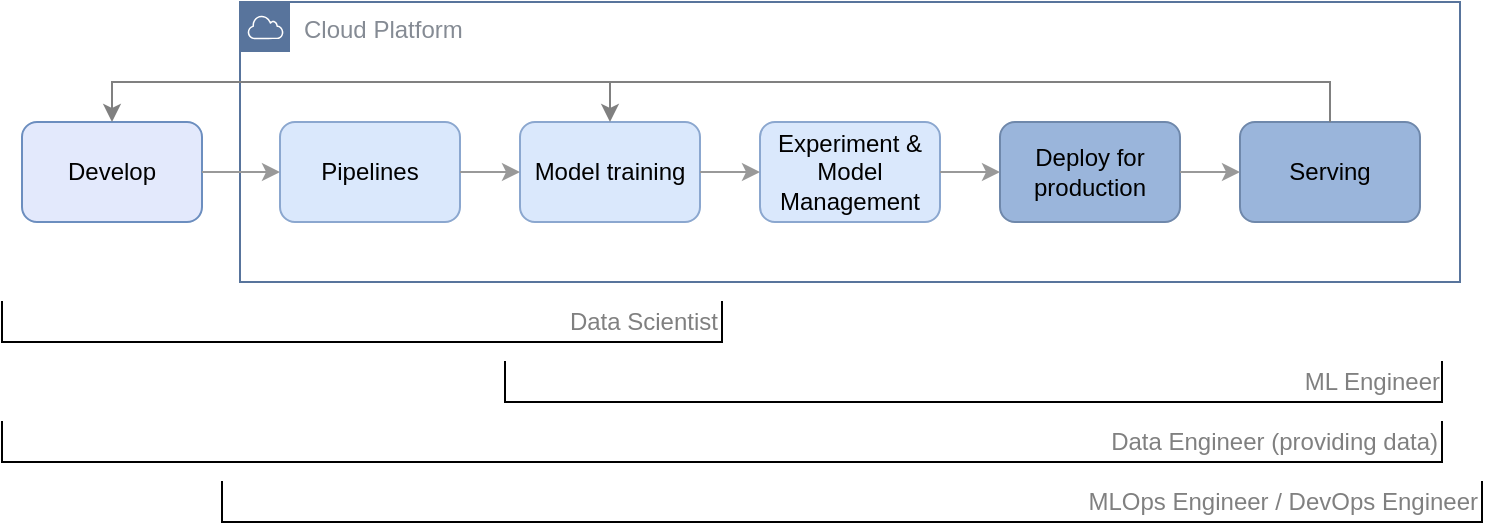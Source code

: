 <mxfile version="20.8.16" type="device"><diagram name="Seite-1" id="etC2ij1LnTKjosMqtqcl"><mxGraphModel dx="1014" dy="749" grid="1" gridSize="10" guides="1" tooltips="1" connect="1" arrows="1" fold="1" page="1" pageScale="1" pageWidth="827" pageHeight="1169" math="0" shadow="0"><root><mxCell id="0"/><mxCell id="1" parent="0"/><mxCell id="3x5wold2eoMkaDa96R5D-6" value="ML Engineer" style="shape=partialRectangle;whiteSpace=wrap;html=1;bottom=1;right=1;left=1;top=0;fillColor=none;routingCenterX=-0.5;align=right;fontColor=#808080;" vertex="1" parent="1"><mxGeometry x="291.5" y="800" width="468.5" height="20" as="geometry"/></mxCell><mxCell id="3x5wold2eoMkaDa96R5D-7" value="Data Engineer (providing data)" style="shape=partialRectangle;whiteSpace=wrap;html=1;bottom=1;right=1;left=1;top=0;fillColor=none;routingCenterX=-0.5;align=right;fontColor=#808080;" vertex="1" parent="1"><mxGeometry x="40" y="830" width="720" height="20" as="geometry"/></mxCell><mxCell id="rGSFoCFXikBo0S7Xp0gs-25" value="Cloud Platform" style="sketch=0;outlineConnect=0;gradientColor=none;html=1;whiteSpace=wrap;fontSize=12;fontStyle=0;shape=mxgraph.aws4.group;grIcon=mxgraph.aws4.group_aws_cloud;strokeColor=#58749C;fillColor=none;verticalAlign=top;align=left;spacingLeft=30;fontColor=#858B94;dashed=0;" parent="1" vertex="1"><mxGeometry x="159" y="620" width="610" height="140" as="geometry"/></mxCell><mxCell id="rGSFoCFXikBo0S7Xp0gs-13" value="Develop" style="rounded=1;whiteSpace=wrap;html=1;fillColor=#E3E9FC;strokeColor=#6c8ebf;" parent="1" vertex="1"><mxGeometry x="50" y="680" width="90" height="50" as="geometry"/></mxCell><mxCell id="rGSFoCFXikBo0S7Xp0gs-14" value="Pipelines" style="rounded=1;whiteSpace=wrap;html=1;fillColor=#dae8fc;strokeColor=#8ba7cf;" parent="1" vertex="1"><mxGeometry x="179" y="680" width="90" height="50" as="geometry"/></mxCell><mxCell id="rGSFoCFXikBo0S7Xp0gs-16" value="Model training" style="rounded=1;whiteSpace=wrap;html=1;fillColor=#dae8fc;strokeColor=#8ba7cf;" parent="1" vertex="1"><mxGeometry x="299" y="680" width="90" height="50" as="geometry"/></mxCell><mxCell id="rGSFoCFXikBo0S7Xp0gs-17" value="Experiment &amp;amp; Model Management" style="rounded=1;whiteSpace=wrap;html=1;fillColor=#dae8fc;strokeColor=#8ba7cf;" parent="1" vertex="1"><mxGeometry x="419" y="680" width="90" height="50" as="geometry"/></mxCell><mxCell id="rGSFoCFXikBo0S7Xp0gs-18" value="Deploy for production" style="rounded=1;whiteSpace=wrap;html=1;fillColor=#9ab5db;strokeColor=#6f88ab;" parent="1" vertex="1"><mxGeometry x="539" y="680" width="90" height="50" as="geometry"/></mxCell><mxCell id="rGSFoCFXikBo0S7Xp0gs-19" value="Serving" style="rounded=1;whiteSpace=wrap;html=1;fillColor=#9ab5db;strokeColor=#6f88ab;" parent="1" vertex="1"><mxGeometry x="659" y="680" width="90" height="50" as="geometry"/></mxCell><mxCell id="rGSFoCFXikBo0S7Xp0gs-27" value="" style="endArrow=classic;html=1;rounded=0;exitX=0.5;exitY=0;exitDx=0;exitDy=0;entryX=0.5;entryY=0;entryDx=0;entryDy=0;strokeColor=#808080;" parent="1" source="rGSFoCFXikBo0S7Xp0gs-19" target="rGSFoCFXikBo0S7Xp0gs-16" edge="1"><mxGeometry width="50" height="50" relative="1" as="geometry"><mxPoint x="499" y="680" as="sourcePoint"/><mxPoint x="549" y="630" as="targetPoint"/><Array as="points"><mxPoint x="704" y="660"/><mxPoint x="579" y="660"/><mxPoint x="344" y="660"/></Array></mxGeometry></mxCell><mxCell id="rGSFoCFXikBo0S7Xp0gs-28" value="" style="endArrow=classic;html=1;rounded=0;exitX=0.5;exitY=0;exitDx=0;exitDy=0;entryX=0.5;entryY=0;entryDx=0;entryDy=0;strokeColor=#808080;" parent="1" source="rGSFoCFXikBo0S7Xp0gs-19" target="rGSFoCFXikBo0S7Xp0gs-13" edge="1"><mxGeometry width="50" height="50" relative="1" as="geometry"><mxPoint x="811.5" y="670" as="sourcePoint"/><mxPoint x="326.81" y="670.06" as="targetPoint"/><Array as="points"><mxPoint x="704" y="660"/><mxPoint x="560" y="660"/><mxPoint x="95" y="660"/></Array></mxGeometry></mxCell><mxCell id="rGSFoCFXikBo0S7Xp0gs-29" value="" style="endArrow=classic;html=1;rounded=0;exitX=1;exitY=0.5;exitDx=0;exitDy=0;entryX=0;entryY=0.5;entryDx=0;entryDy=0;strokeColor=#999999;" parent="1" source="rGSFoCFXikBo0S7Xp0gs-13" target="rGSFoCFXikBo0S7Xp0gs-14" edge="1"><mxGeometry width="50" height="50" relative="1" as="geometry"><mxPoint x="134" y="900" as="sourcePoint"/><mxPoint x="214" y="900" as="targetPoint"/></mxGeometry></mxCell><mxCell id="rGSFoCFXikBo0S7Xp0gs-30" value="" style="endArrow=classic;html=1;rounded=0;exitX=1;exitY=0.5;exitDx=0;exitDy=0;strokeColor=#999999;" parent="1" source="rGSFoCFXikBo0S7Xp0gs-14" target="rGSFoCFXikBo0S7Xp0gs-16" edge="1"><mxGeometry width="50" height="50" relative="1" as="geometry"><mxPoint x="150" y="715" as="sourcePoint"/><mxPoint x="189" y="715" as="targetPoint"/></mxGeometry></mxCell><mxCell id="rGSFoCFXikBo0S7Xp0gs-31" value="" style="endArrow=classic;html=1;rounded=0;exitX=1;exitY=0.5;exitDx=0;exitDy=0;strokeColor=#999999;" parent="1" source="rGSFoCFXikBo0S7Xp0gs-16" target="rGSFoCFXikBo0S7Xp0gs-17" edge="1"><mxGeometry width="50" height="50" relative="1" as="geometry"><mxPoint x="279" y="715" as="sourcePoint"/><mxPoint x="309" y="715" as="targetPoint"/></mxGeometry></mxCell><mxCell id="rGSFoCFXikBo0S7Xp0gs-32" value="" style="endArrow=classic;html=1;rounded=0;exitX=1;exitY=0.5;exitDx=0;exitDy=0;strokeColor=#999999;" parent="1" source="rGSFoCFXikBo0S7Xp0gs-18" target="rGSFoCFXikBo0S7Xp0gs-19" edge="1"><mxGeometry width="50" height="50" relative="1" as="geometry"><mxPoint x="399" y="715" as="sourcePoint"/><mxPoint x="429" y="715" as="targetPoint"/></mxGeometry></mxCell><mxCell id="rGSFoCFXikBo0S7Xp0gs-33" value="" style="endArrow=classic;html=1;rounded=0;strokeColor=#999999;entryX=0;entryY=0.5;entryDx=0;entryDy=0;" parent="1" source="rGSFoCFXikBo0S7Xp0gs-17" target="rGSFoCFXikBo0S7Xp0gs-18" edge="1"><mxGeometry width="50" height="50" relative="1" as="geometry"><mxPoint x="639" y="715" as="sourcePoint"/><mxPoint x="669" y="715" as="targetPoint"/></mxGeometry></mxCell><mxCell id="3x5wold2eoMkaDa96R5D-1" value="Data Scientist" style="shape=partialRectangle;whiteSpace=wrap;html=1;bottom=1;right=1;left=1;top=0;fillColor=none;routingCenterX=-0.5;align=right;fontColor=#808080;" vertex="1" parent="1"><mxGeometry x="40" y="770" width="360" height="20" as="geometry"/></mxCell><mxCell id="3x5wold2eoMkaDa96R5D-8" value="MLOps Engineer / DevOps Engineer" style="shape=partialRectangle;whiteSpace=wrap;html=1;bottom=1;right=1;left=1;top=0;fillColor=none;routingCenterX=-0.5;align=right;fontColor=#808080;" vertex="1" parent="1"><mxGeometry x="150" y="860" width="630" height="20" as="geometry"/></mxCell></root></mxGraphModel></diagram></mxfile>